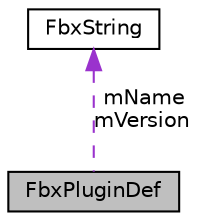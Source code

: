 digraph "FbxPluginDef"
{
  edge [fontname="Helvetica",fontsize="10",labelfontname="Helvetica",labelfontsize="10"];
  node [fontname="Helvetica",fontsize="10",shape=record];
  Node1 [label="FbxPluginDef",height=0.2,width=0.4,color="black", fillcolor="grey75", style="filled", fontcolor="black"];
  Node2 -> Node1 [dir="back",color="darkorchid3",fontsize="10",style="dashed",label=" mName\nmVersion" ];
  Node2 [label="FbxString",height=0.2,width=0.4,color="black", fillcolor="white", style="filled",URL="$class_fbx_string.html"];
}
